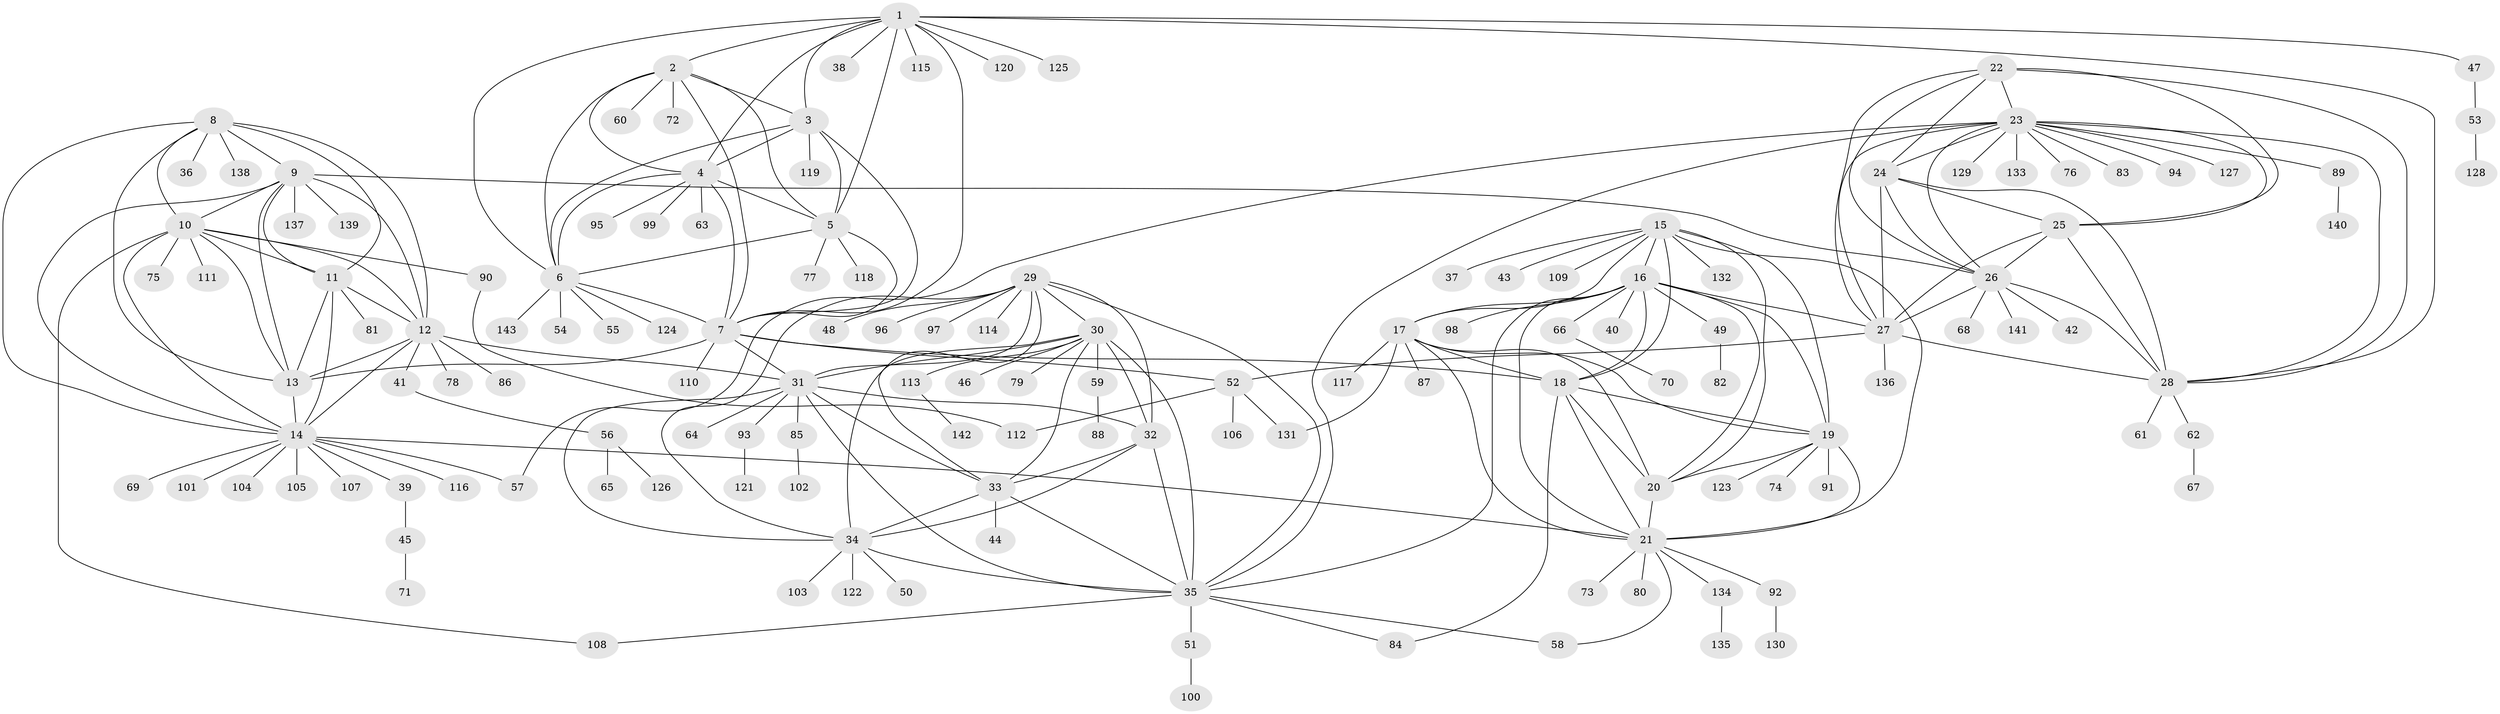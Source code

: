 // coarse degree distribution, {10: 0.06140350877192982, 5: 0.02631578947368421, 6: 0.017543859649122806, 8: 0.05263157894736842, 13: 0.008771929824561403, 12: 0.017543859649122806, 11: 0.008771929824561403, 7: 0.017543859649122806, 3: 0.008771929824561403, 9: 0.008771929824561403, 1: 0.6403508771929824, 2: 0.13157894736842105}
// Generated by graph-tools (version 1.1) at 2025/24/03/03/25 07:24:09]
// undirected, 143 vertices, 230 edges
graph export_dot {
graph [start="1"]
  node [color=gray90,style=filled];
  1;
  2;
  3;
  4;
  5;
  6;
  7;
  8;
  9;
  10;
  11;
  12;
  13;
  14;
  15;
  16;
  17;
  18;
  19;
  20;
  21;
  22;
  23;
  24;
  25;
  26;
  27;
  28;
  29;
  30;
  31;
  32;
  33;
  34;
  35;
  36;
  37;
  38;
  39;
  40;
  41;
  42;
  43;
  44;
  45;
  46;
  47;
  48;
  49;
  50;
  51;
  52;
  53;
  54;
  55;
  56;
  57;
  58;
  59;
  60;
  61;
  62;
  63;
  64;
  65;
  66;
  67;
  68;
  69;
  70;
  71;
  72;
  73;
  74;
  75;
  76;
  77;
  78;
  79;
  80;
  81;
  82;
  83;
  84;
  85;
  86;
  87;
  88;
  89;
  90;
  91;
  92;
  93;
  94;
  95;
  96;
  97;
  98;
  99;
  100;
  101;
  102;
  103;
  104;
  105;
  106;
  107;
  108;
  109;
  110;
  111;
  112;
  113;
  114;
  115;
  116;
  117;
  118;
  119;
  120;
  121;
  122;
  123;
  124;
  125;
  126;
  127;
  128;
  129;
  130;
  131;
  132;
  133;
  134;
  135;
  136;
  137;
  138;
  139;
  140;
  141;
  142;
  143;
  1 -- 2;
  1 -- 3;
  1 -- 4;
  1 -- 5;
  1 -- 6;
  1 -- 7;
  1 -- 28;
  1 -- 38;
  1 -- 47;
  1 -- 115;
  1 -- 120;
  1 -- 125;
  2 -- 3;
  2 -- 4;
  2 -- 5;
  2 -- 6;
  2 -- 7;
  2 -- 60;
  2 -- 72;
  3 -- 4;
  3 -- 5;
  3 -- 6;
  3 -- 7;
  3 -- 119;
  4 -- 5;
  4 -- 6;
  4 -- 7;
  4 -- 63;
  4 -- 95;
  4 -- 99;
  5 -- 6;
  5 -- 7;
  5 -- 77;
  5 -- 118;
  6 -- 7;
  6 -- 54;
  6 -- 55;
  6 -- 124;
  6 -- 143;
  7 -- 13;
  7 -- 18;
  7 -- 31;
  7 -- 52;
  7 -- 110;
  8 -- 9;
  8 -- 10;
  8 -- 11;
  8 -- 12;
  8 -- 13;
  8 -- 14;
  8 -- 36;
  8 -- 138;
  9 -- 10;
  9 -- 11;
  9 -- 12;
  9 -- 13;
  9 -- 14;
  9 -- 26;
  9 -- 137;
  9 -- 139;
  10 -- 11;
  10 -- 12;
  10 -- 13;
  10 -- 14;
  10 -- 75;
  10 -- 90;
  10 -- 108;
  10 -- 111;
  11 -- 12;
  11 -- 13;
  11 -- 14;
  11 -- 81;
  12 -- 13;
  12 -- 14;
  12 -- 31;
  12 -- 41;
  12 -- 78;
  12 -- 86;
  13 -- 14;
  14 -- 21;
  14 -- 39;
  14 -- 57;
  14 -- 69;
  14 -- 101;
  14 -- 104;
  14 -- 105;
  14 -- 107;
  14 -- 116;
  15 -- 16;
  15 -- 17;
  15 -- 18;
  15 -- 19;
  15 -- 20;
  15 -- 21;
  15 -- 37;
  15 -- 43;
  15 -- 109;
  15 -- 132;
  16 -- 17;
  16 -- 18;
  16 -- 19;
  16 -- 20;
  16 -- 21;
  16 -- 27;
  16 -- 35;
  16 -- 40;
  16 -- 49;
  16 -- 66;
  16 -- 98;
  17 -- 18;
  17 -- 19;
  17 -- 20;
  17 -- 21;
  17 -- 87;
  17 -- 117;
  17 -- 131;
  18 -- 19;
  18 -- 20;
  18 -- 21;
  18 -- 84;
  19 -- 20;
  19 -- 21;
  19 -- 74;
  19 -- 91;
  19 -- 123;
  20 -- 21;
  21 -- 58;
  21 -- 73;
  21 -- 80;
  21 -- 92;
  21 -- 134;
  22 -- 23;
  22 -- 24;
  22 -- 25;
  22 -- 26;
  22 -- 27;
  22 -- 28;
  23 -- 24;
  23 -- 25;
  23 -- 26;
  23 -- 27;
  23 -- 28;
  23 -- 35;
  23 -- 57;
  23 -- 76;
  23 -- 83;
  23 -- 89;
  23 -- 94;
  23 -- 127;
  23 -- 129;
  23 -- 133;
  24 -- 25;
  24 -- 26;
  24 -- 27;
  24 -- 28;
  25 -- 26;
  25 -- 27;
  25 -- 28;
  26 -- 27;
  26 -- 28;
  26 -- 42;
  26 -- 68;
  26 -- 141;
  27 -- 28;
  27 -- 52;
  27 -- 136;
  28 -- 61;
  28 -- 62;
  29 -- 30;
  29 -- 31;
  29 -- 32;
  29 -- 33;
  29 -- 34;
  29 -- 35;
  29 -- 48;
  29 -- 96;
  29 -- 97;
  29 -- 114;
  30 -- 31;
  30 -- 32;
  30 -- 33;
  30 -- 34;
  30 -- 35;
  30 -- 46;
  30 -- 59;
  30 -- 79;
  30 -- 113;
  31 -- 32;
  31 -- 33;
  31 -- 34;
  31 -- 35;
  31 -- 64;
  31 -- 85;
  31 -- 93;
  32 -- 33;
  32 -- 34;
  32 -- 35;
  33 -- 34;
  33 -- 35;
  33 -- 44;
  34 -- 35;
  34 -- 50;
  34 -- 103;
  34 -- 122;
  35 -- 51;
  35 -- 58;
  35 -- 84;
  35 -- 108;
  39 -- 45;
  41 -- 56;
  45 -- 71;
  47 -- 53;
  49 -- 82;
  51 -- 100;
  52 -- 106;
  52 -- 112;
  52 -- 131;
  53 -- 128;
  56 -- 65;
  56 -- 126;
  59 -- 88;
  62 -- 67;
  66 -- 70;
  85 -- 102;
  89 -- 140;
  90 -- 112;
  92 -- 130;
  93 -- 121;
  113 -- 142;
  134 -- 135;
}
